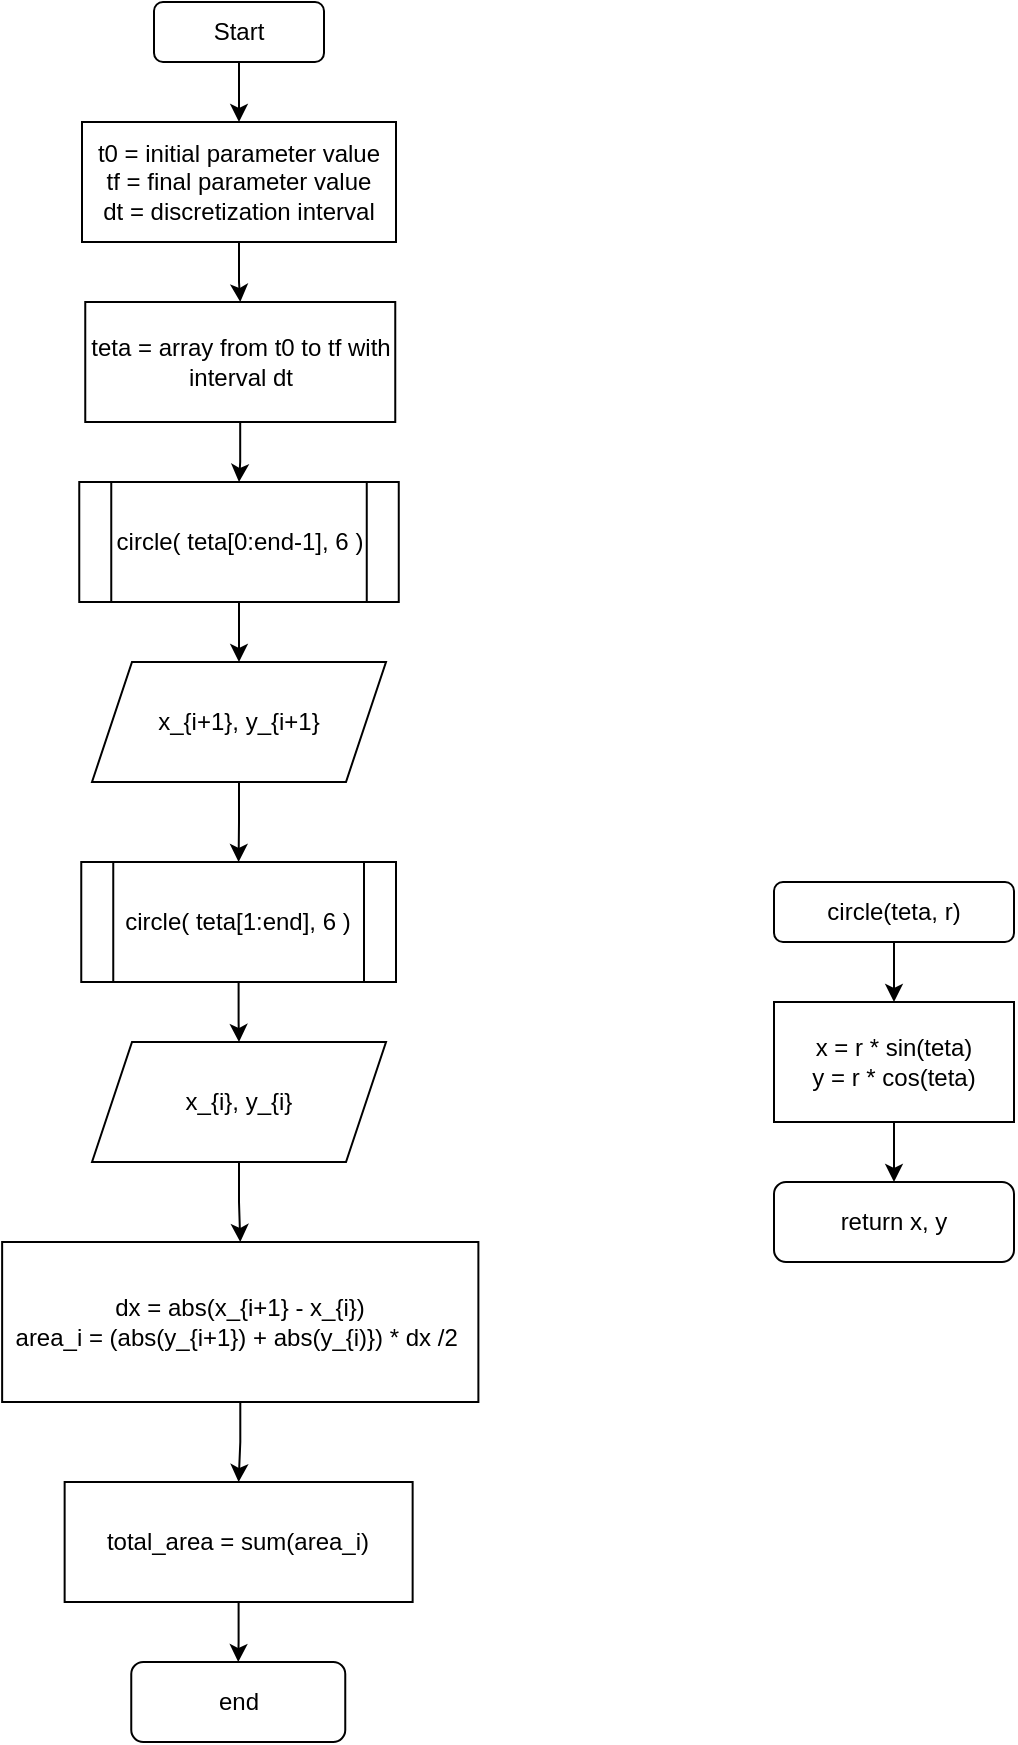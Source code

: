 <mxfile version="14.3.0" type="device"><diagram id="OYN41Rrd5bdMiuGAkOcN" name="Page-1"><mxGraphModel dx="733" dy="635" grid="1" gridSize="10" guides="1" tooltips="1" connect="1" arrows="1" fold="1" page="1" pageScale="1" pageWidth="850" pageHeight="1100" math="0" shadow="0"><root><mxCell id="0"/><mxCell id="1" parent="0"/><mxCell id="11XU4ApWbz4hbXOB_FDz-3" style="edgeStyle=orthogonalEdgeStyle;rounded=0;orthogonalLoop=1;jettySize=auto;html=1;" edge="1" parent="1" source="11XU4ApWbz4hbXOB_FDz-1" target="11XU4ApWbz4hbXOB_FDz-2"><mxGeometry relative="1" as="geometry"/></mxCell><mxCell id="11XU4ApWbz4hbXOB_FDz-1" value="Start" style="rounded=1;whiteSpace=wrap;html=1;" vertex="1" parent="1"><mxGeometry x="340" y="30" width="85" height="30" as="geometry"/></mxCell><mxCell id="11XU4ApWbz4hbXOB_FDz-8" style="edgeStyle=orthogonalEdgeStyle;rounded=0;orthogonalLoop=1;jettySize=auto;html=1;entryX=0.5;entryY=0;entryDx=0;entryDy=0;" edge="1" parent="1" source="11XU4ApWbz4hbXOB_FDz-2" target="11XU4ApWbz4hbXOB_FDz-4"><mxGeometry relative="1" as="geometry"/></mxCell><mxCell id="11XU4ApWbz4hbXOB_FDz-2" value="t0 = initial parameter value&lt;br&gt;tf = final parameter value&lt;br&gt;dt = discretization interval" style="rounded=0;whiteSpace=wrap;html=1;" vertex="1" parent="1"><mxGeometry x="304" y="90" width="157" height="60" as="geometry"/></mxCell><mxCell id="11XU4ApWbz4hbXOB_FDz-9" style="edgeStyle=orthogonalEdgeStyle;rounded=0;orthogonalLoop=1;jettySize=auto;html=1;entryX=0.5;entryY=0;entryDx=0;entryDy=0;" edge="1" parent="1" source="11XU4ApWbz4hbXOB_FDz-4" target="11XU4ApWbz4hbXOB_FDz-6"><mxGeometry relative="1" as="geometry"/></mxCell><mxCell id="11XU4ApWbz4hbXOB_FDz-4" value="teta = array from t0 to tf with interval dt" style="rounded=0;whiteSpace=wrap;html=1;" vertex="1" parent="1"><mxGeometry x="305.63" y="180" width="155" height="60" as="geometry"/></mxCell><mxCell id="11XU4ApWbz4hbXOB_FDz-14" style="edgeStyle=orthogonalEdgeStyle;rounded=0;orthogonalLoop=1;jettySize=auto;html=1;" edge="1" parent="1" source="11XU4ApWbz4hbXOB_FDz-6" target="11XU4ApWbz4hbXOB_FDz-12"><mxGeometry relative="1" as="geometry"/></mxCell><mxCell id="11XU4ApWbz4hbXOB_FDz-6" value="circle( teta[0:end-1], 6 )" style="shape=process;whiteSpace=wrap;html=1;backgroundOutline=1;" vertex="1" parent="1"><mxGeometry x="302.63" y="270" width="159.75" height="60" as="geometry"/></mxCell><mxCell id="11XU4ApWbz4hbXOB_FDz-17" style="edgeStyle=orthogonalEdgeStyle;rounded=0;orthogonalLoop=1;jettySize=auto;html=1;" edge="1" parent="1" source="11XU4ApWbz4hbXOB_FDz-7" target="11XU4ApWbz4hbXOB_FDz-16"><mxGeometry relative="1" as="geometry"/></mxCell><mxCell id="11XU4ApWbz4hbXOB_FDz-7" value="circle( teta[1:end], 6 )" style="shape=process;whiteSpace=wrap;html=1;backgroundOutline=1;" vertex="1" parent="1"><mxGeometry x="303.63" y="460" width="157.37" height="60" as="geometry"/></mxCell><mxCell id="11XU4ApWbz4hbXOB_FDz-15" style="edgeStyle=orthogonalEdgeStyle;rounded=0;orthogonalLoop=1;jettySize=auto;html=1;" edge="1" parent="1" source="11XU4ApWbz4hbXOB_FDz-12" target="11XU4ApWbz4hbXOB_FDz-7"><mxGeometry relative="1" as="geometry"/></mxCell><mxCell id="11XU4ApWbz4hbXOB_FDz-12" value="x_{i+1}, y_{i+1}" style="shape=parallelogram;perimeter=parallelogramPerimeter;whiteSpace=wrap;html=1;fixedSize=1;" vertex="1" parent="1"><mxGeometry x="309" y="360" width="147" height="60" as="geometry"/></mxCell><mxCell id="11XU4ApWbz4hbXOB_FDz-20" style="edgeStyle=orthogonalEdgeStyle;rounded=0;orthogonalLoop=1;jettySize=auto;html=1;entryX=0.5;entryY=0;entryDx=0;entryDy=0;" edge="1" parent="1" source="11XU4ApWbz4hbXOB_FDz-16" target="11XU4ApWbz4hbXOB_FDz-18"><mxGeometry relative="1" as="geometry"/></mxCell><mxCell id="11XU4ApWbz4hbXOB_FDz-16" value="x_{i}, y_{i}" style="shape=parallelogram;perimeter=parallelogramPerimeter;whiteSpace=wrap;html=1;fixedSize=1;" vertex="1" parent="1"><mxGeometry x="309.01" y="550" width="147" height="60" as="geometry"/></mxCell><mxCell id="11XU4ApWbz4hbXOB_FDz-21" style="edgeStyle=orthogonalEdgeStyle;rounded=0;orthogonalLoop=1;jettySize=auto;html=1;entryX=0.5;entryY=0;entryDx=0;entryDy=0;" edge="1" parent="1" source="11XU4ApWbz4hbXOB_FDz-18" target="11XU4ApWbz4hbXOB_FDz-19"><mxGeometry relative="1" as="geometry"/></mxCell><mxCell id="11XU4ApWbz4hbXOB_FDz-18" value="dx = abs(x_{i+1} - x_{i})&lt;br&gt;area_i = (abs(y_{i+1}) + abs(y_{i)}) * dx /2&amp;nbsp;" style="rounded=0;whiteSpace=wrap;html=1;" vertex="1" parent="1"><mxGeometry x="264.07" y="650" width="238.12" height="80" as="geometry"/></mxCell><mxCell id="11XU4ApWbz4hbXOB_FDz-23" style="edgeStyle=orthogonalEdgeStyle;rounded=0;orthogonalLoop=1;jettySize=auto;html=1;entryX=0.5;entryY=0;entryDx=0;entryDy=0;" edge="1" parent="1" source="11XU4ApWbz4hbXOB_FDz-19" target="11XU4ApWbz4hbXOB_FDz-22"><mxGeometry relative="1" as="geometry"/></mxCell><mxCell id="11XU4ApWbz4hbXOB_FDz-19" value="total_area = sum(area_i)" style="rounded=0;whiteSpace=wrap;html=1;" vertex="1" parent="1"><mxGeometry x="295.32" y="770" width="174" height="60" as="geometry"/></mxCell><mxCell id="11XU4ApWbz4hbXOB_FDz-22" value="end" style="rounded=1;whiteSpace=wrap;html=1;" vertex="1" parent="1"><mxGeometry x="328.63" y="860" width="107" height="40" as="geometry"/></mxCell><mxCell id="11XU4ApWbz4hbXOB_FDz-26" style="edgeStyle=orthogonalEdgeStyle;rounded=0;orthogonalLoop=1;jettySize=auto;html=1;" edge="1" parent="1" source="11XU4ApWbz4hbXOB_FDz-24" target="11XU4ApWbz4hbXOB_FDz-25"><mxGeometry relative="1" as="geometry"/></mxCell><mxCell id="11XU4ApWbz4hbXOB_FDz-24" value="circle(teta, r)" style="rounded=1;whiteSpace=wrap;html=1;" vertex="1" parent="1"><mxGeometry x="650" y="470" width="120" height="30" as="geometry"/></mxCell><mxCell id="11XU4ApWbz4hbXOB_FDz-28" style="edgeStyle=orthogonalEdgeStyle;rounded=0;orthogonalLoop=1;jettySize=auto;html=1;" edge="1" parent="1" source="11XU4ApWbz4hbXOB_FDz-25" target="11XU4ApWbz4hbXOB_FDz-27"><mxGeometry relative="1" as="geometry"/></mxCell><mxCell id="11XU4ApWbz4hbXOB_FDz-25" value="x = r * sin(teta)&lt;br&gt;y = r * cos(teta)" style="rounded=0;whiteSpace=wrap;html=1;" vertex="1" parent="1"><mxGeometry x="650" y="530" width="120" height="60" as="geometry"/></mxCell><mxCell id="11XU4ApWbz4hbXOB_FDz-27" value="return x, y" style="rounded=1;whiteSpace=wrap;html=1;" vertex="1" parent="1"><mxGeometry x="650" y="620" width="120" height="40" as="geometry"/></mxCell></root></mxGraphModel></diagram></mxfile>